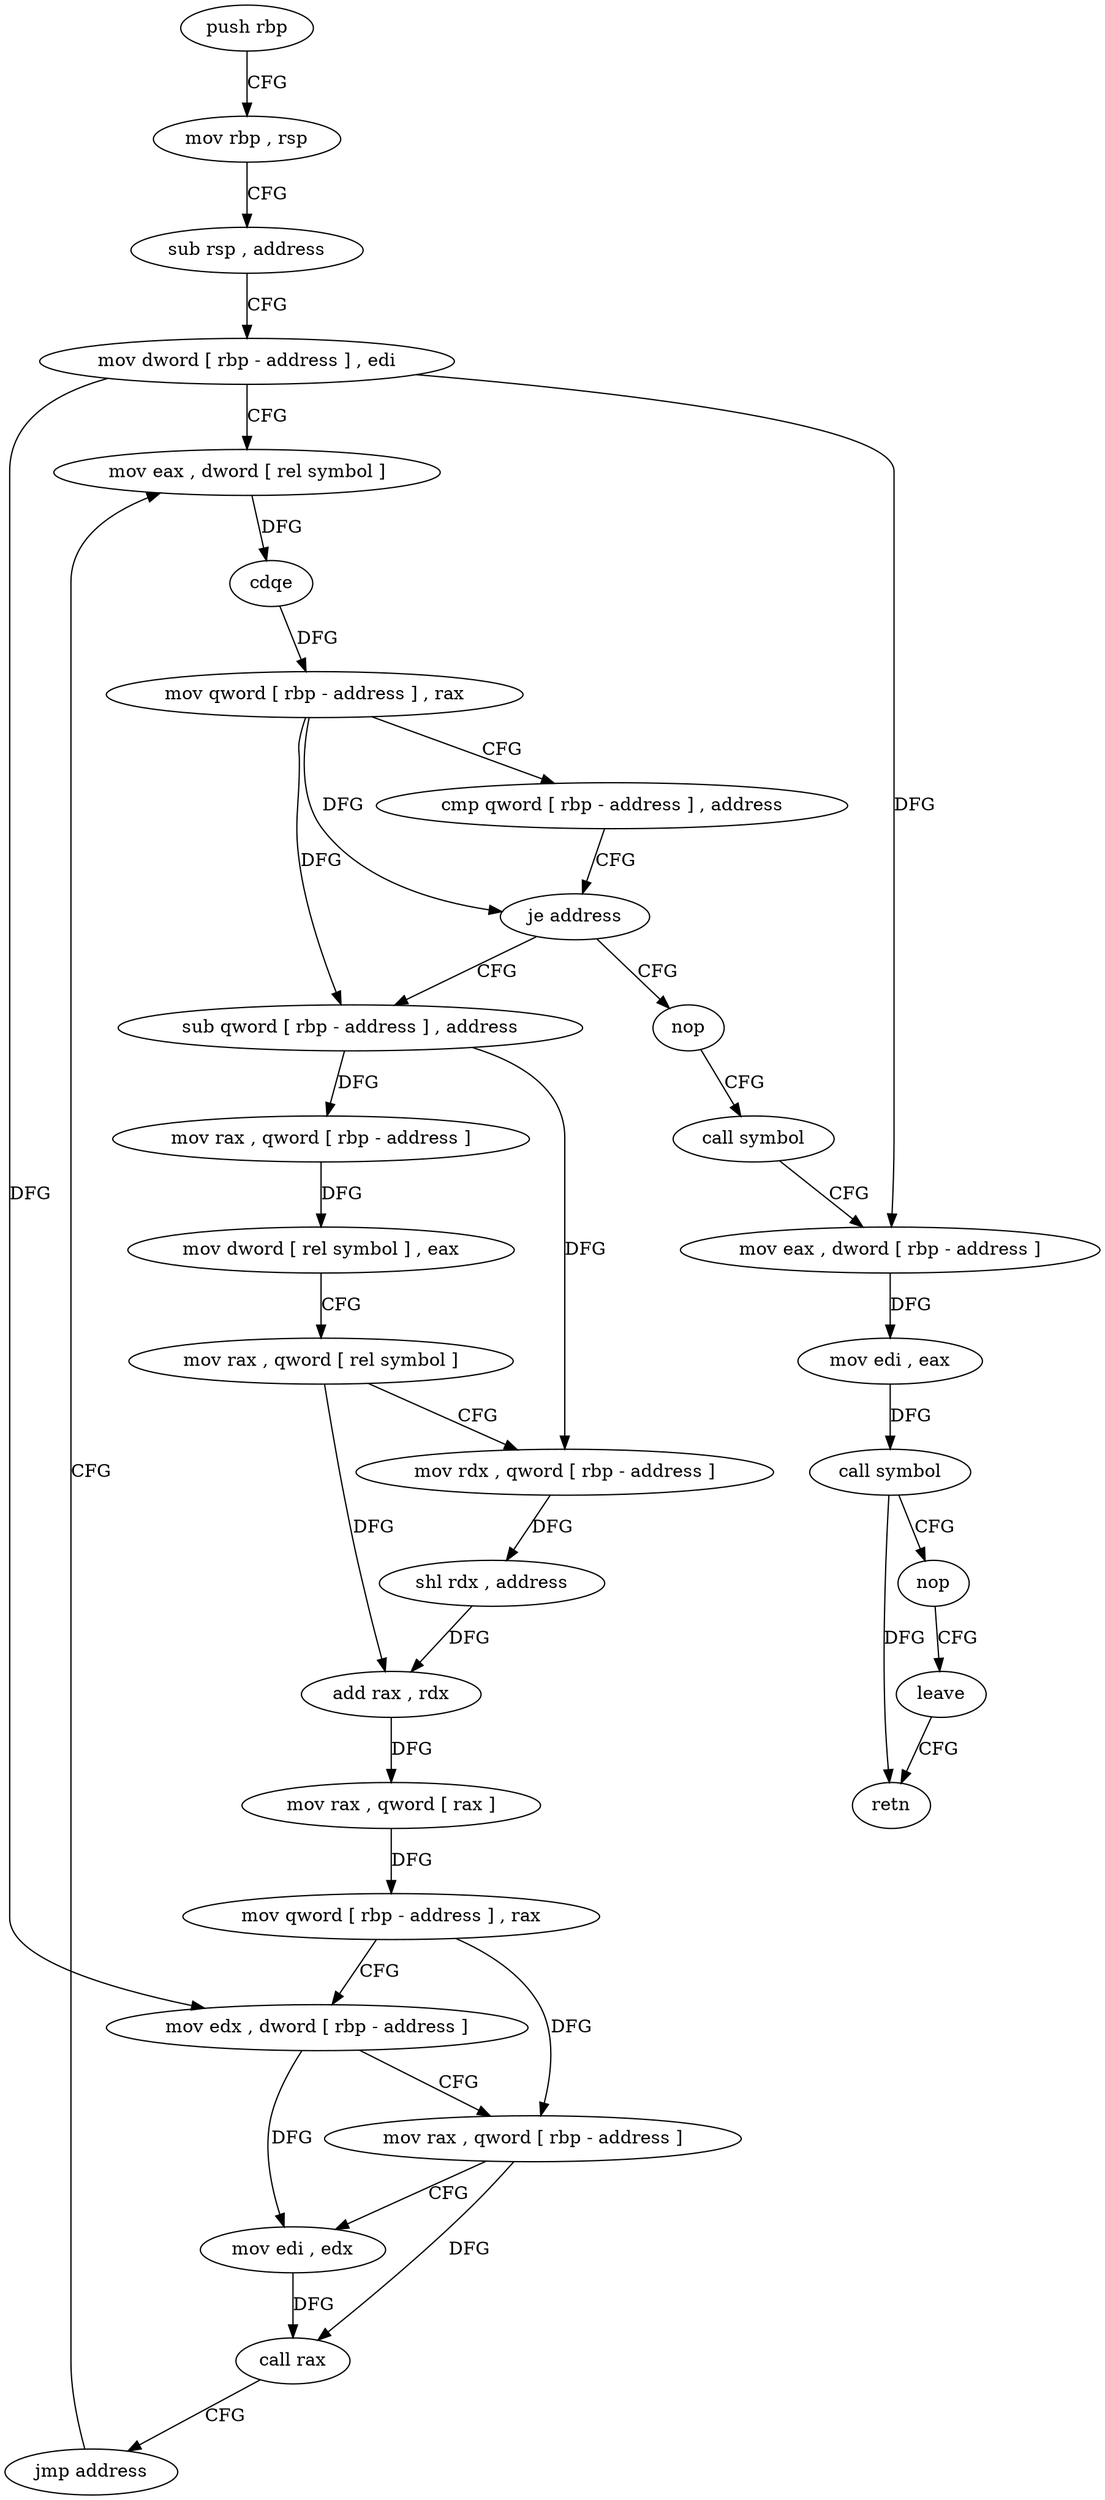 digraph "func" {
"210906" [label = "push rbp" ]
"210907" [label = "mov rbp , rsp" ]
"210910" [label = "sub rsp , address" ]
"210914" [label = "mov dword [ rbp - address ] , edi" ]
"210917" [label = "mov eax , dword [ rel symbol ]" ]
"210989" [label = "nop" ]
"210990" [label = "call symbol" ]
"210995" [label = "mov eax , dword [ rbp - address ]" ]
"210998" [label = "mov edi , eax" ]
"211000" [label = "call symbol" ]
"211005" [label = "nop" ]
"211006" [label = "leave" ]
"211007" [label = "retn" ]
"210936" [label = "sub qword [ rbp - address ] , address" ]
"210941" [label = "mov rax , qword [ rbp - address ]" ]
"210945" [label = "mov dword [ rel symbol ] , eax" ]
"210951" [label = "mov rax , qword [ rel symbol ]" ]
"210958" [label = "mov rdx , qword [ rbp - address ]" ]
"210962" [label = "shl rdx , address" ]
"210966" [label = "add rax , rdx" ]
"210969" [label = "mov rax , qword [ rax ]" ]
"210972" [label = "mov qword [ rbp - address ] , rax" ]
"210976" [label = "mov edx , dword [ rbp - address ]" ]
"210979" [label = "mov rax , qword [ rbp - address ]" ]
"210983" [label = "mov edi , edx" ]
"210985" [label = "call rax" ]
"210987" [label = "jmp address" ]
"210923" [label = "cdqe" ]
"210925" [label = "mov qword [ rbp - address ] , rax" ]
"210929" [label = "cmp qword [ rbp - address ] , address" ]
"210934" [label = "je address" ]
"210906" -> "210907" [ label = "CFG" ]
"210907" -> "210910" [ label = "CFG" ]
"210910" -> "210914" [ label = "CFG" ]
"210914" -> "210917" [ label = "CFG" ]
"210914" -> "210995" [ label = "DFG" ]
"210914" -> "210976" [ label = "DFG" ]
"210917" -> "210923" [ label = "DFG" ]
"210989" -> "210990" [ label = "CFG" ]
"210990" -> "210995" [ label = "CFG" ]
"210995" -> "210998" [ label = "DFG" ]
"210998" -> "211000" [ label = "DFG" ]
"211000" -> "211005" [ label = "CFG" ]
"211000" -> "211007" [ label = "DFG" ]
"211005" -> "211006" [ label = "CFG" ]
"211006" -> "211007" [ label = "CFG" ]
"210936" -> "210941" [ label = "DFG" ]
"210936" -> "210958" [ label = "DFG" ]
"210941" -> "210945" [ label = "DFG" ]
"210945" -> "210951" [ label = "CFG" ]
"210951" -> "210958" [ label = "CFG" ]
"210951" -> "210966" [ label = "DFG" ]
"210958" -> "210962" [ label = "DFG" ]
"210962" -> "210966" [ label = "DFG" ]
"210966" -> "210969" [ label = "DFG" ]
"210969" -> "210972" [ label = "DFG" ]
"210972" -> "210976" [ label = "CFG" ]
"210972" -> "210979" [ label = "DFG" ]
"210976" -> "210979" [ label = "CFG" ]
"210976" -> "210983" [ label = "DFG" ]
"210979" -> "210983" [ label = "CFG" ]
"210979" -> "210985" [ label = "DFG" ]
"210983" -> "210985" [ label = "DFG" ]
"210985" -> "210987" [ label = "CFG" ]
"210987" -> "210917" [ label = "CFG" ]
"210923" -> "210925" [ label = "DFG" ]
"210925" -> "210929" [ label = "CFG" ]
"210925" -> "210934" [ label = "DFG" ]
"210925" -> "210936" [ label = "DFG" ]
"210929" -> "210934" [ label = "CFG" ]
"210934" -> "210989" [ label = "CFG" ]
"210934" -> "210936" [ label = "CFG" ]
}

